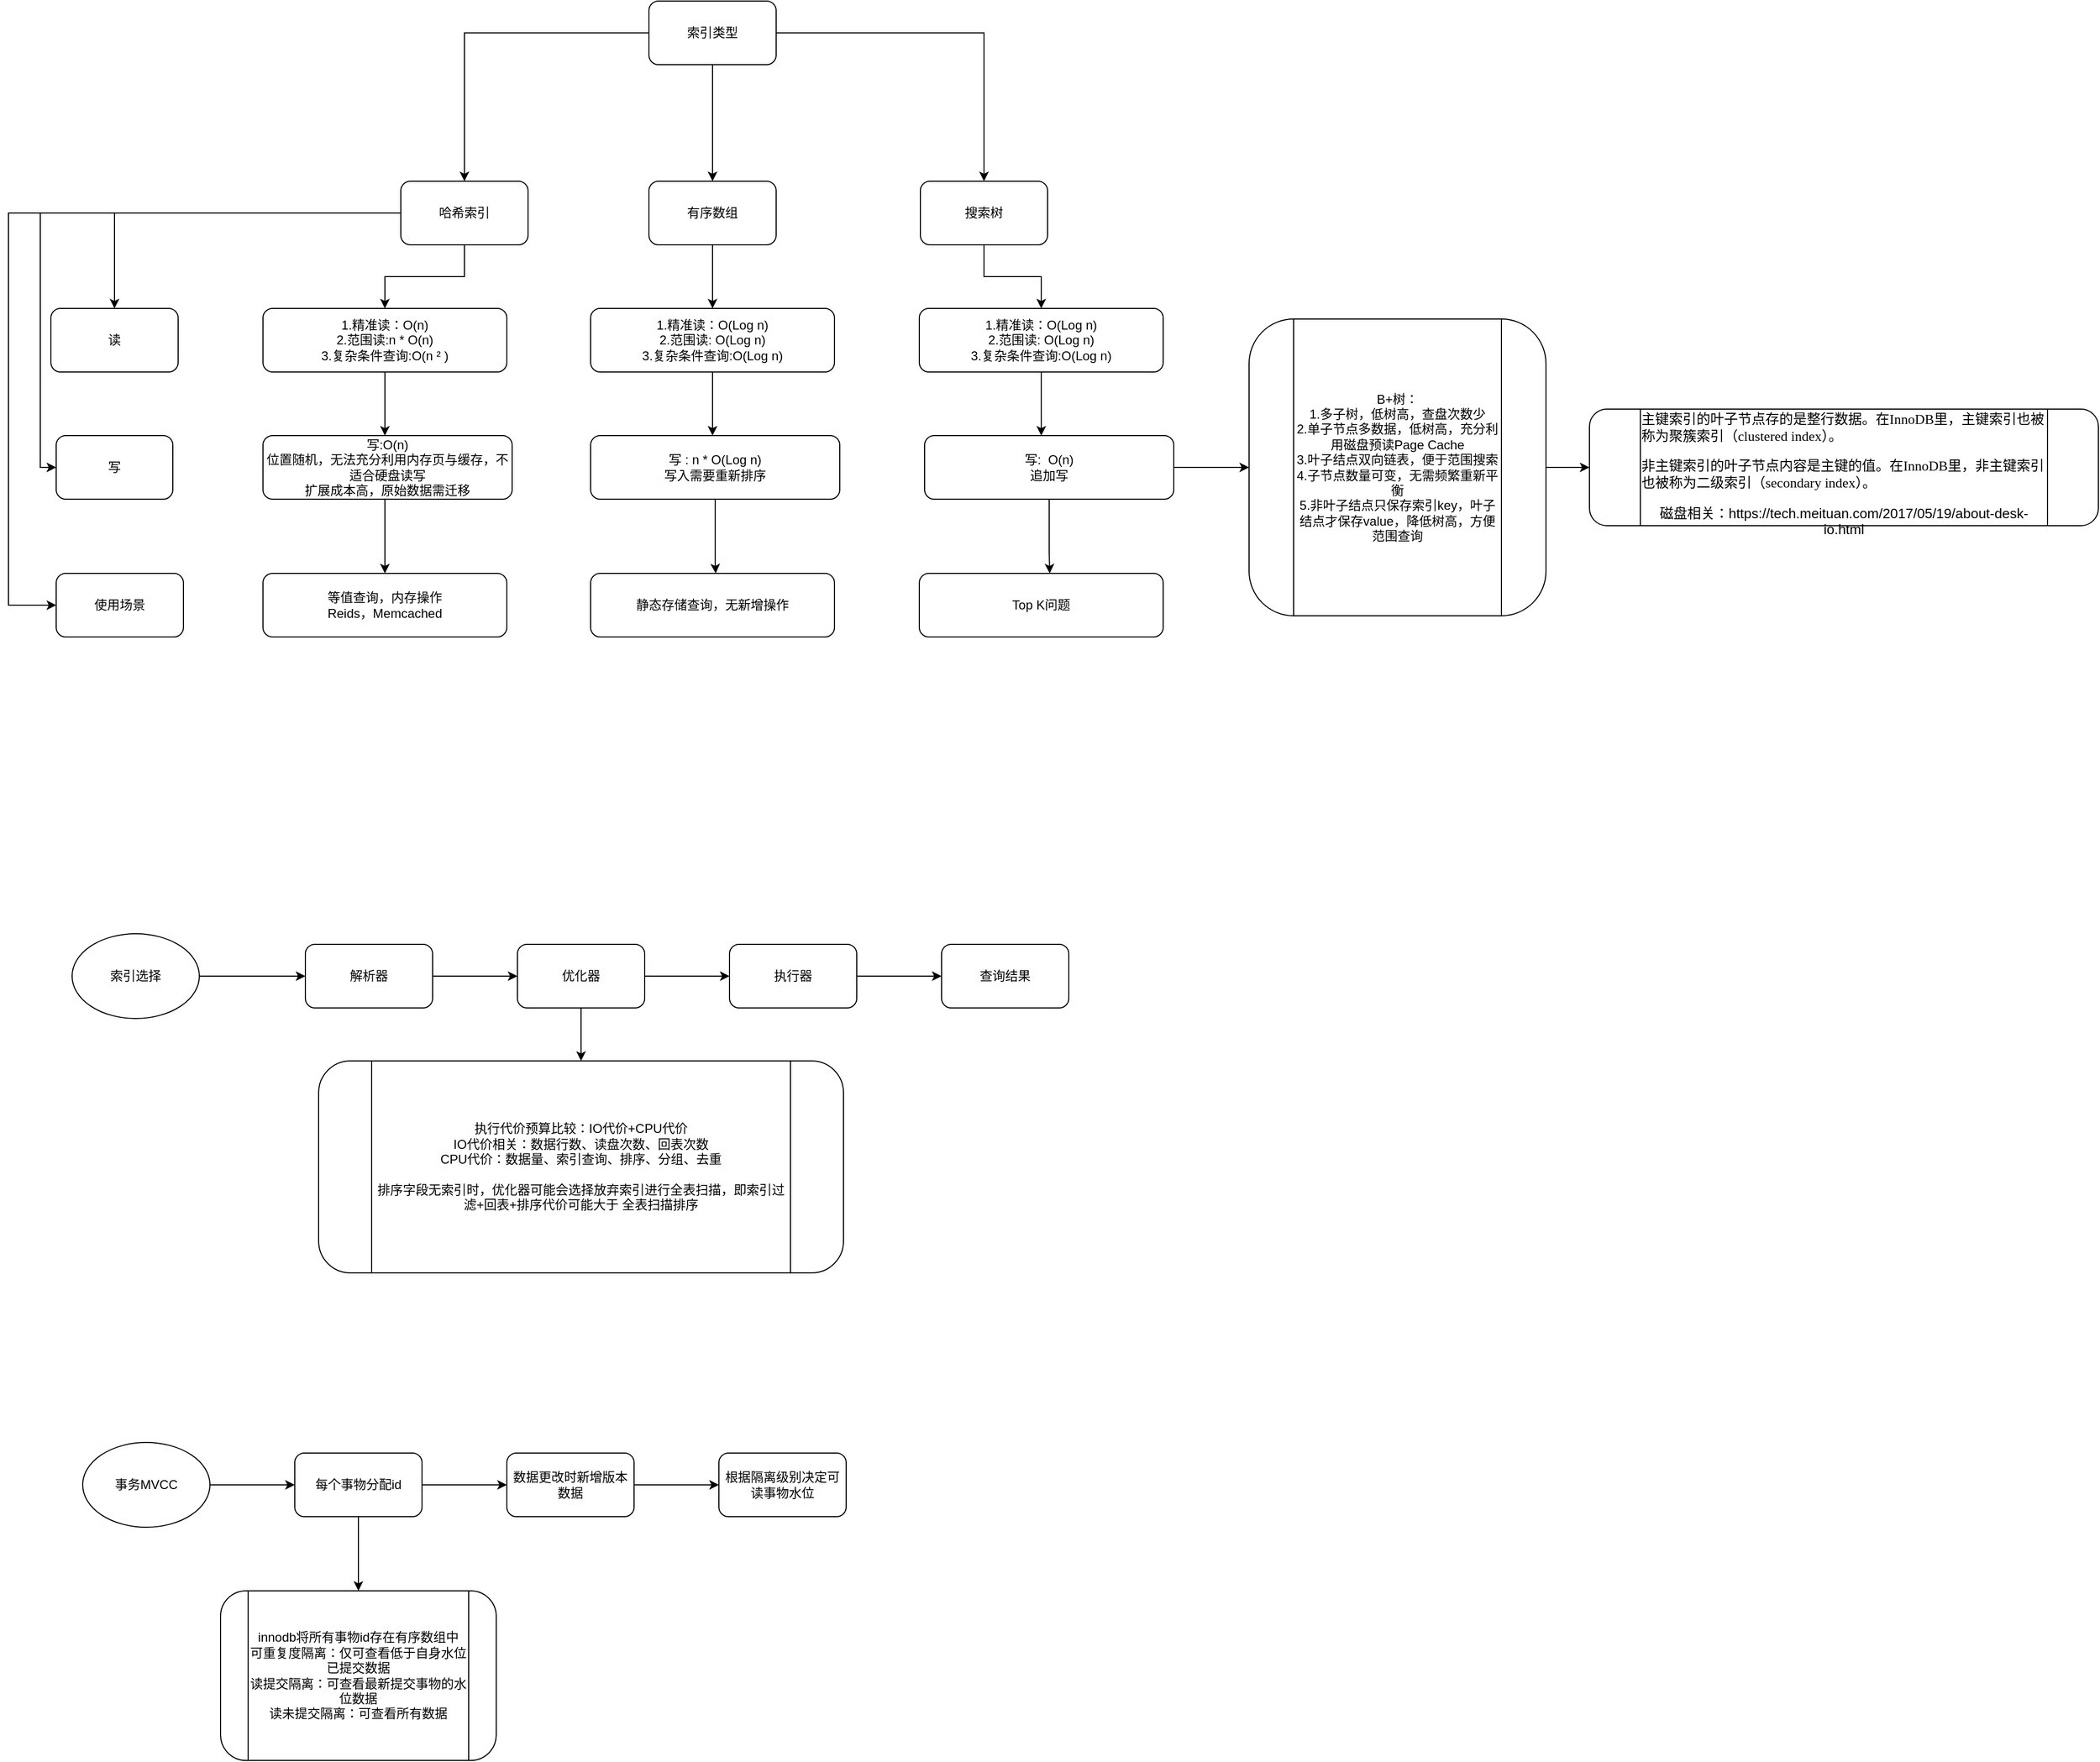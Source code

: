<mxfile version="21.3.7" type="device">
  <diagram name="第 1 页" id="KNNN5ONrkp58GuFentZa">
    <mxGraphModel dx="2363" dy="847" grid="1" gridSize="10" guides="1" tooltips="1" connect="1" arrows="1" fold="1" page="1" pageScale="1" pageWidth="827" pageHeight="1169" math="0" shadow="0">
      <root>
        <mxCell id="0" />
        <mxCell id="1" parent="0" />
        <mxCell id="mpuTkLA-WrsquHXd4yxd-4" value="" style="edgeStyle=orthogonalEdgeStyle;rounded=0;orthogonalLoop=1;jettySize=auto;html=1;" edge="1" parent="1" source="mpuTkLA-WrsquHXd4yxd-2" target="mpuTkLA-WrsquHXd4yxd-3">
          <mxGeometry relative="1" as="geometry" />
        </mxCell>
        <mxCell id="mpuTkLA-WrsquHXd4yxd-6" value="" style="edgeStyle=orthogonalEdgeStyle;rounded=0;orthogonalLoop=1;jettySize=auto;html=1;" edge="1" parent="1" source="mpuTkLA-WrsquHXd4yxd-2" target="mpuTkLA-WrsquHXd4yxd-5">
          <mxGeometry relative="1" as="geometry" />
        </mxCell>
        <mxCell id="mpuTkLA-WrsquHXd4yxd-8" value="" style="edgeStyle=orthogonalEdgeStyle;rounded=0;orthogonalLoop=1;jettySize=auto;html=1;" edge="1" parent="1" source="mpuTkLA-WrsquHXd4yxd-2" target="mpuTkLA-WrsquHXd4yxd-7">
          <mxGeometry relative="1" as="geometry" />
        </mxCell>
        <mxCell id="mpuTkLA-WrsquHXd4yxd-2" value="索引类型" style="rounded=1;whiteSpace=wrap;html=1;" vertex="1" parent="1">
          <mxGeometry x="354" y="40" width="120" height="60" as="geometry" />
        </mxCell>
        <mxCell id="mpuTkLA-WrsquHXd4yxd-18" value="" style="edgeStyle=orthogonalEdgeStyle;rounded=0;orthogonalLoop=1;jettySize=auto;html=1;" edge="1" parent="1" source="mpuTkLA-WrsquHXd4yxd-3" target="mpuTkLA-WrsquHXd4yxd-17">
          <mxGeometry relative="1" as="geometry">
            <Array as="points">
              <mxPoint x="-220" y="240" />
              <mxPoint x="-220" y="480" />
            </Array>
          </mxGeometry>
        </mxCell>
        <mxCell id="mpuTkLA-WrsquHXd4yxd-20" value="" style="edgeStyle=orthogonalEdgeStyle;rounded=0;orthogonalLoop=1;jettySize=auto;html=1;" edge="1" parent="1" source="mpuTkLA-WrsquHXd4yxd-3" target="mpuTkLA-WrsquHXd4yxd-19">
          <mxGeometry relative="1" as="geometry" />
        </mxCell>
        <mxCell id="mpuTkLA-WrsquHXd4yxd-50" value="" style="edgeStyle=orthogonalEdgeStyle;rounded=0;orthogonalLoop=1;jettySize=auto;html=1;" edge="1" parent="1" source="mpuTkLA-WrsquHXd4yxd-3" target="mpuTkLA-WrsquHXd4yxd-23">
          <mxGeometry relative="1" as="geometry" />
        </mxCell>
        <mxCell id="mpuTkLA-WrsquHXd4yxd-3" value="哈希索引" style="rounded=1;whiteSpace=wrap;html=1;" vertex="1" parent="1">
          <mxGeometry x="120" y="210" width="120" height="60" as="geometry" />
        </mxCell>
        <mxCell id="mpuTkLA-WrsquHXd4yxd-62" value="" style="edgeStyle=orthogonalEdgeStyle;rounded=0;orthogonalLoop=1;jettySize=auto;html=1;" edge="1" parent="1" source="mpuTkLA-WrsquHXd4yxd-5" target="mpuTkLA-WrsquHXd4yxd-51">
          <mxGeometry relative="1" as="geometry" />
        </mxCell>
        <mxCell id="mpuTkLA-WrsquHXd4yxd-5" value="搜索树" style="rounded=1;whiteSpace=wrap;html=1;" vertex="1" parent="1">
          <mxGeometry x="610" y="210" width="120" height="60" as="geometry" />
        </mxCell>
        <mxCell id="mpuTkLA-WrsquHXd4yxd-49" value="" style="edgeStyle=orthogonalEdgeStyle;rounded=0;orthogonalLoop=1;jettySize=auto;html=1;" edge="1" parent="1" source="mpuTkLA-WrsquHXd4yxd-7" target="mpuTkLA-WrsquHXd4yxd-43">
          <mxGeometry relative="1" as="geometry" />
        </mxCell>
        <mxCell id="mpuTkLA-WrsquHXd4yxd-7" value="有序数组" style="rounded=1;whiteSpace=wrap;html=1;" vertex="1" parent="1">
          <mxGeometry x="354" y="210" width="120" height="60" as="geometry" />
        </mxCell>
        <mxCell id="mpuTkLA-WrsquHXd4yxd-17" value="写" style="rounded=1;whiteSpace=wrap;html=1;direction=south;" vertex="1" parent="1">
          <mxGeometry x="-205" y="450" width="110" height="60" as="geometry" />
        </mxCell>
        <mxCell id="mpuTkLA-WrsquHXd4yxd-19" value="读" style="rounded=1;whiteSpace=wrap;html=1;" vertex="1" parent="1">
          <mxGeometry x="-210" y="330" width="120" height="60" as="geometry" />
        </mxCell>
        <mxCell id="mpuTkLA-WrsquHXd4yxd-57" value="" style="edgeStyle=orthogonalEdgeStyle;rounded=0;orthogonalLoop=1;jettySize=auto;html=1;" edge="1" parent="1" source="mpuTkLA-WrsquHXd4yxd-23" target="mpuTkLA-WrsquHXd4yxd-25">
          <mxGeometry relative="1" as="geometry">
            <Array as="points">
              <mxPoint x="105" y="440" />
              <mxPoint x="105" y="440" />
            </Array>
          </mxGeometry>
        </mxCell>
        <mxCell id="mpuTkLA-WrsquHXd4yxd-23" value="1.精准读：O(n)&lt;br style=&quot;border-color: var(--border-color);&quot;&gt;2.范围读:n * O(n)&lt;br&gt;3.复杂条件查询:O(n ² )" style="whiteSpace=wrap;html=1;rounded=1;" vertex="1" parent="1">
          <mxGeometry x="-10" y="330" width="230" height="60" as="geometry" />
        </mxCell>
        <mxCell id="mpuTkLA-WrsquHXd4yxd-58" value="" style="edgeStyle=orthogonalEdgeStyle;rounded=0;orthogonalLoop=1;jettySize=auto;html=1;" edge="1" parent="1" source="mpuTkLA-WrsquHXd4yxd-25" target="mpuTkLA-WrsquHXd4yxd-32">
          <mxGeometry relative="1" as="geometry">
            <Array as="points">
              <mxPoint x="105" y="530" />
              <mxPoint x="105" y="530" />
            </Array>
          </mxGeometry>
        </mxCell>
        <mxCell id="mpuTkLA-WrsquHXd4yxd-25" value="写:O(n)&lt;br&gt;位置随机，无法充分利用内存页与缓存，不适合硬盘读写&lt;br&gt;扩展成本高，原始数据需迁移" style="rounded=1;whiteSpace=wrap;html=1;direction=south;" vertex="1" parent="1">
          <mxGeometry x="-10" y="450" width="235" height="60" as="geometry" />
        </mxCell>
        <mxCell id="mpuTkLA-WrsquHXd4yxd-30" value="使用场景" style="rounded=1;whiteSpace=wrap;html=1;" vertex="1" parent="1">
          <mxGeometry x="-205" y="580" width="120" height="60" as="geometry" />
        </mxCell>
        <mxCell id="mpuTkLA-WrsquHXd4yxd-31" value="" style="endArrow=classic;html=1;rounded=0;exitX=0;exitY=0.5;exitDx=0;exitDy=0;entryX=0;entryY=0.5;entryDx=0;entryDy=0;" edge="1" parent="1" source="mpuTkLA-WrsquHXd4yxd-3" target="mpuTkLA-WrsquHXd4yxd-30">
          <mxGeometry width="50" height="50" relative="1" as="geometry">
            <mxPoint x="220" y="370" as="sourcePoint" />
            <mxPoint x="270" y="320" as="targetPoint" />
            <Array as="points">
              <mxPoint x="-250" y="240" />
              <mxPoint x="-250" y="610" />
            </Array>
          </mxGeometry>
        </mxCell>
        <mxCell id="mpuTkLA-WrsquHXd4yxd-32" value="等值查询，内存操作&lt;br&gt;Reids，Memcached" style="rounded=1;whiteSpace=wrap;html=1;" vertex="1" parent="1">
          <mxGeometry x="-10" y="580" width="230" height="60" as="geometry" />
        </mxCell>
        <mxCell id="mpuTkLA-WrsquHXd4yxd-59" value="" style="edgeStyle=orthogonalEdgeStyle;rounded=0;orthogonalLoop=1;jettySize=auto;html=1;" edge="1" parent="1" source="mpuTkLA-WrsquHXd4yxd-43" target="mpuTkLA-WrsquHXd4yxd-45">
          <mxGeometry relative="1" as="geometry">
            <Array as="points">
              <mxPoint x="414" y="430" />
              <mxPoint x="414" y="430" />
            </Array>
          </mxGeometry>
        </mxCell>
        <mxCell id="mpuTkLA-WrsquHXd4yxd-43" value="1.精准读：O(Log n)&lt;br style=&quot;border-color: var(--border-color);&quot;&gt;2.范围读: O(Log n)&lt;br&gt;3.复杂条件查询:O(Log n)" style="whiteSpace=wrap;html=1;rounded=1;" vertex="1" parent="1">
          <mxGeometry x="299" y="330" width="230" height="60" as="geometry" />
        </mxCell>
        <mxCell id="mpuTkLA-WrsquHXd4yxd-60" value="" style="edgeStyle=orthogonalEdgeStyle;rounded=0;orthogonalLoop=1;jettySize=auto;html=1;" edge="1" parent="1" source="mpuTkLA-WrsquHXd4yxd-45" target="mpuTkLA-WrsquHXd4yxd-47">
          <mxGeometry relative="1" as="geometry">
            <Array as="points">
              <mxPoint x="417" y="570" />
              <mxPoint x="417" y="570" />
            </Array>
          </mxGeometry>
        </mxCell>
        <mxCell id="mpuTkLA-WrsquHXd4yxd-45" value="写 : n * O(Log n)&lt;br&gt;写入需要重新排序" style="rounded=1;whiteSpace=wrap;html=1;direction=south;" vertex="1" parent="1">
          <mxGeometry x="299" y="450" width="235" height="60" as="geometry" />
        </mxCell>
        <mxCell id="mpuTkLA-WrsquHXd4yxd-47" value="静态存储查询，无新增操作" style="rounded=1;whiteSpace=wrap;html=1;" vertex="1" parent="1">
          <mxGeometry x="299" y="580" width="230" height="60" as="geometry" />
        </mxCell>
        <mxCell id="mpuTkLA-WrsquHXd4yxd-63" value="" style="edgeStyle=orthogonalEdgeStyle;rounded=0;orthogonalLoop=1;jettySize=auto;html=1;" edge="1" parent="1" source="mpuTkLA-WrsquHXd4yxd-51" target="mpuTkLA-WrsquHXd4yxd-53">
          <mxGeometry relative="1" as="geometry">
            <Array as="points">
              <mxPoint x="724" y="440" />
              <mxPoint x="724" y="440" />
            </Array>
          </mxGeometry>
        </mxCell>
        <mxCell id="mpuTkLA-WrsquHXd4yxd-51" value="1.精准读：O(Log n)&lt;br style=&quot;border-color: var(--border-color);&quot;&gt;2.范围读: O(Log n)&lt;br&gt;3.复杂条件查询:O(Log n)" style="whiteSpace=wrap;html=1;rounded=1;" vertex="1" parent="1">
          <mxGeometry x="609" y="330" width="230" height="60" as="geometry" />
        </mxCell>
        <mxCell id="mpuTkLA-WrsquHXd4yxd-64" value="" style="edgeStyle=orthogonalEdgeStyle;rounded=0;orthogonalLoop=1;jettySize=auto;html=1;" edge="1" parent="1" source="mpuTkLA-WrsquHXd4yxd-53" target="mpuTkLA-WrsquHXd4yxd-55">
          <mxGeometry relative="1" as="geometry">
            <Array as="points">
              <mxPoint x="732" y="560" />
              <mxPoint x="732" y="560" />
            </Array>
          </mxGeometry>
        </mxCell>
        <mxCell id="mpuTkLA-WrsquHXd4yxd-67" value="" style="edgeStyle=orthogonalEdgeStyle;rounded=0;orthogonalLoop=1;jettySize=auto;html=1;" edge="1" parent="1" source="mpuTkLA-WrsquHXd4yxd-53" target="mpuTkLA-WrsquHXd4yxd-66">
          <mxGeometry relative="1" as="geometry" />
        </mxCell>
        <mxCell id="mpuTkLA-WrsquHXd4yxd-53" value="写:&amp;nbsp; O(n)&lt;br&gt;追加写" style="rounded=1;whiteSpace=wrap;html=1;direction=south;" vertex="1" parent="1">
          <mxGeometry x="614" y="450" width="235" height="60" as="geometry" />
        </mxCell>
        <mxCell id="mpuTkLA-WrsquHXd4yxd-55" value="Top K问题" style="rounded=1;whiteSpace=wrap;html=1;" vertex="1" parent="1">
          <mxGeometry x="609" y="580" width="230" height="60" as="geometry" />
        </mxCell>
        <mxCell id="mpuTkLA-WrsquHXd4yxd-69" value="" style="edgeStyle=orthogonalEdgeStyle;rounded=0;orthogonalLoop=1;jettySize=auto;html=1;" edge="1" parent="1" source="mpuTkLA-WrsquHXd4yxd-66" target="mpuTkLA-WrsquHXd4yxd-68">
          <mxGeometry relative="1" as="geometry" />
        </mxCell>
        <mxCell id="mpuTkLA-WrsquHXd4yxd-66" value="B+树：&lt;br&gt;1.多子树，低树高，查盘次数少&lt;br&gt;2.单子节点多数据，低树高，充分利用磁盘预读Page Cache&lt;br&gt;3.叶子结点双向链表，便于范围搜索&lt;br&gt;4.子节点数量可变，无需频繁重新平衡&lt;br&gt;5.非叶子结点只保存索引key，叶子结点才保存value，降低树高，方便范围查询" style="shape=process;whiteSpace=wrap;html=1;backgroundOutline=1;rounded=1;" vertex="1" parent="1">
          <mxGeometry x="920" y="340" width="280" height="280" as="geometry" />
        </mxCell>
        <mxCell id="mpuTkLA-WrsquHXd4yxd-68" value="&lt;p style=&quot;word-break: break-word; font-family: Times; text-align: start; font-size: 13px;&quot;&gt;&lt;font style=&quot;font-size: 13px;&quot;&gt;主键索引的叶子节点存的是整行数据。在InnoDB里，主键索引也被称为聚簇索引（clustered index）。&lt;/font&gt;&lt;/p&gt;&lt;p style=&quot;word-break: break-word; font-family: Times; text-align: start; font-size: 13px;&quot;&gt;&lt;font style=&quot;font-size: 13px;&quot;&gt;非主键索引的叶子节点内容是主键的值。在InnoDB里，非主键索引也被称为二级索引（secondary index）。&lt;/font&gt;&lt;/p&gt;&lt;font style=&quot;font-size: 13px;&quot;&gt;磁盘相关：https://tech.meituan.com/2017/05/19/about-desk-io.html&lt;/font&gt;" style="shape=process;whiteSpace=wrap;html=1;backgroundOutline=1;rounded=1;" vertex="1" parent="1">
          <mxGeometry x="1241" y="425" width="480" height="110" as="geometry" />
        </mxCell>
        <mxCell id="mpuTkLA-WrsquHXd4yxd-72" value="" style="edgeStyle=orthogonalEdgeStyle;rounded=0;orthogonalLoop=1;jettySize=auto;html=1;" edge="1" parent="1" source="mpuTkLA-WrsquHXd4yxd-70" target="mpuTkLA-WrsquHXd4yxd-71">
          <mxGeometry relative="1" as="geometry" />
        </mxCell>
        <mxCell id="mpuTkLA-WrsquHXd4yxd-70" value="索引选择" style="ellipse;whiteSpace=wrap;html=1;" vertex="1" parent="1">
          <mxGeometry x="-190" y="920" width="120" height="80" as="geometry" />
        </mxCell>
        <mxCell id="mpuTkLA-WrsquHXd4yxd-74" value="" style="edgeStyle=orthogonalEdgeStyle;rounded=0;orthogonalLoop=1;jettySize=auto;html=1;" edge="1" parent="1" source="mpuTkLA-WrsquHXd4yxd-71" target="mpuTkLA-WrsquHXd4yxd-73">
          <mxGeometry relative="1" as="geometry" />
        </mxCell>
        <mxCell id="mpuTkLA-WrsquHXd4yxd-71" value="解析器" style="rounded=1;whiteSpace=wrap;html=1;" vertex="1" parent="1">
          <mxGeometry x="30" y="930" width="120" height="60" as="geometry" />
        </mxCell>
        <mxCell id="mpuTkLA-WrsquHXd4yxd-76" value="" style="edgeStyle=orthogonalEdgeStyle;rounded=0;orthogonalLoop=1;jettySize=auto;html=1;" edge="1" parent="1" source="mpuTkLA-WrsquHXd4yxd-73" target="mpuTkLA-WrsquHXd4yxd-75">
          <mxGeometry relative="1" as="geometry" />
        </mxCell>
        <mxCell id="mpuTkLA-WrsquHXd4yxd-82" value="" style="edgeStyle=orthogonalEdgeStyle;rounded=0;orthogonalLoop=1;jettySize=auto;html=1;" edge="1" parent="1" source="mpuTkLA-WrsquHXd4yxd-73" target="mpuTkLA-WrsquHXd4yxd-81">
          <mxGeometry relative="1" as="geometry" />
        </mxCell>
        <mxCell id="mpuTkLA-WrsquHXd4yxd-73" value="优化器" style="rounded=1;whiteSpace=wrap;html=1;" vertex="1" parent="1">
          <mxGeometry x="230" y="930" width="120" height="60" as="geometry" />
        </mxCell>
        <mxCell id="mpuTkLA-WrsquHXd4yxd-78" value="" style="edgeStyle=orthogonalEdgeStyle;rounded=0;orthogonalLoop=1;jettySize=auto;html=1;" edge="1" parent="1" source="mpuTkLA-WrsquHXd4yxd-75" target="mpuTkLA-WrsquHXd4yxd-77">
          <mxGeometry relative="1" as="geometry" />
        </mxCell>
        <mxCell id="mpuTkLA-WrsquHXd4yxd-75" value="执行器" style="rounded=1;whiteSpace=wrap;html=1;" vertex="1" parent="1">
          <mxGeometry x="430" y="930" width="120" height="60" as="geometry" />
        </mxCell>
        <mxCell id="mpuTkLA-WrsquHXd4yxd-77" value="查询结果" style="rounded=1;whiteSpace=wrap;html=1;" vertex="1" parent="1">
          <mxGeometry x="630" y="930" width="120" height="60" as="geometry" />
        </mxCell>
        <mxCell id="mpuTkLA-WrsquHXd4yxd-81" value="执行代价预算比较：IO代价+CPU代价&lt;br&gt;IO代价相关：数据行数、读盘次数、回表次数&lt;br&gt;CPU代价：数据量、索引查询、排序、分组、去重&lt;br&gt;&lt;br&gt;排序字段无索引时，优化器可能会选择放弃索引进行全表扫描，即索引过滤+回表+排序代价可能大于 全表扫描排序" style="shape=process;whiteSpace=wrap;html=1;backgroundOutline=1;rounded=1;" vertex="1" parent="1">
          <mxGeometry x="42.5" y="1040" width="495" height="200" as="geometry" />
        </mxCell>
        <mxCell id="mpuTkLA-WrsquHXd4yxd-85" value="" style="edgeStyle=orthogonalEdgeStyle;rounded=0;orthogonalLoop=1;jettySize=auto;html=1;" edge="1" parent="1" source="mpuTkLA-WrsquHXd4yxd-83" target="mpuTkLA-WrsquHXd4yxd-84">
          <mxGeometry relative="1" as="geometry" />
        </mxCell>
        <mxCell id="mpuTkLA-WrsquHXd4yxd-83" value="事务MVCC" style="ellipse;whiteSpace=wrap;html=1;" vertex="1" parent="1">
          <mxGeometry x="-180" y="1400" width="120" height="80" as="geometry" />
        </mxCell>
        <mxCell id="mpuTkLA-WrsquHXd4yxd-87" value="" style="edgeStyle=orthogonalEdgeStyle;rounded=0;orthogonalLoop=1;jettySize=auto;html=1;" edge="1" parent="1" source="mpuTkLA-WrsquHXd4yxd-84" target="mpuTkLA-WrsquHXd4yxd-86">
          <mxGeometry relative="1" as="geometry" />
        </mxCell>
        <mxCell id="mpuTkLA-WrsquHXd4yxd-91" value="" style="edgeStyle=orthogonalEdgeStyle;rounded=0;orthogonalLoop=1;jettySize=auto;html=1;" edge="1" parent="1" source="mpuTkLA-WrsquHXd4yxd-84" target="mpuTkLA-WrsquHXd4yxd-90">
          <mxGeometry relative="1" as="geometry" />
        </mxCell>
        <mxCell id="mpuTkLA-WrsquHXd4yxd-84" value="每个事物分配id" style="rounded=1;whiteSpace=wrap;html=1;" vertex="1" parent="1">
          <mxGeometry x="20" y="1410" width="120" height="60" as="geometry" />
        </mxCell>
        <mxCell id="mpuTkLA-WrsquHXd4yxd-89" value="" style="edgeStyle=orthogonalEdgeStyle;rounded=0;orthogonalLoop=1;jettySize=auto;html=1;" edge="1" parent="1" source="mpuTkLA-WrsquHXd4yxd-86" target="mpuTkLA-WrsquHXd4yxd-88">
          <mxGeometry relative="1" as="geometry" />
        </mxCell>
        <mxCell id="mpuTkLA-WrsquHXd4yxd-86" value="数据更改时新增版本数据" style="rounded=1;whiteSpace=wrap;html=1;" vertex="1" parent="1">
          <mxGeometry x="220" y="1410" width="120" height="60" as="geometry" />
        </mxCell>
        <mxCell id="mpuTkLA-WrsquHXd4yxd-88" value="根据隔离级别决定可读事物水位" style="rounded=1;whiteSpace=wrap;html=1;" vertex="1" parent="1">
          <mxGeometry x="420" y="1410" width="120" height="60" as="geometry" />
        </mxCell>
        <mxCell id="mpuTkLA-WrsquHXd4yxd-90" value="innodb将所有事物id存在有序数组中&lt;br&gt;可重复度隔离：仅可查看低于自身水位已提交数据&lt;br&gt;读提交隔离：可查看最新提交事物的水位数据&lt;br&gt;读未提交隔离：可查看所有数据" style="shape=process;whiteSpace=wrap;html=1;backgroundOutline=1;rounded=1;" vertex="1" parent="1">
          <mxGeometry x="-50" y="1540" width="260" height="160" as="geometry" />
        </mxCell>
      </root>
    </mxGraphModel>
  </diagram>
</mxfile>
